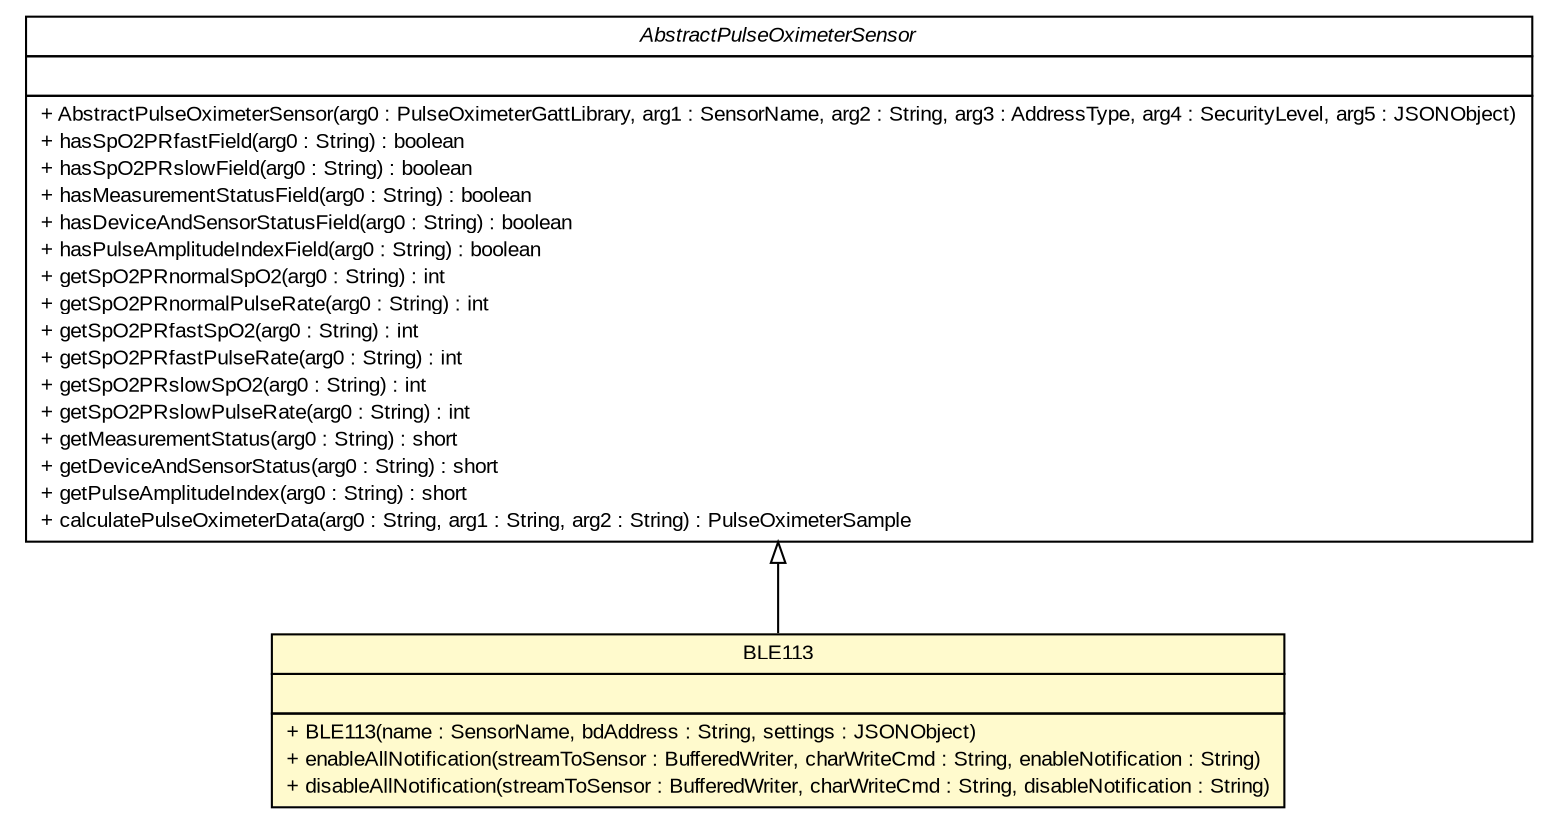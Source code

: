 #!/usr/local/bin/dot
#
# Class diagram 
# Generated by UMLGraph version R5_6 (http://www.umlgraph.org/)
#

digraph G {
	edge [fontname="arial",fontsize=10,labelfontname="arial",labelfontsize=10];
	node [fontname="arial",fontsize=10,shape=plaintext];
	nodesep=0.25;
	ranksep=0.5;
	// de.fhg.fit.biomos.sensorplatform.sensor.BLE113
	c11 [label=<<table title="de.fhg.fit.biomos.sensorplatform.sensor.BLE113" border="0" cellborder="1" cellspacing="0" cellpadding="2" port="p" bgcolor="lemonChiffon" href="./BLE113.html">
		<tr><td><table border="0" cellspacing="0" cellpadding="1">
<tr><td align="center" balign="center"> BLE113 </td></tr>
		</table></td></tr>
		<tr><td><table border="0" cellspacing="0" cellpadding="1">
<tr><td align="left" balign="left">  </td></tr>
		</table></td></tr>
		<tr><td><table border="0" cellspacing="0" cellpadding="1">
<tr><td align="left" balign="left"> + BLE113(name : SensorName, bdAddress : String, settings : JSONObject) </td></tr>
<tr><td align="left" balign="left"> + enableAllNotification(streamToSensor : BufferedWriter, charWriteCmd : String, enableNotification : String) </td></tr>
<tr><td align="left" balign="left"> + disableAllNotification(streamToSensor : BufferedWriter, charWriteCmd : String, disableNotification : String) </td></tr>
		</table></td></tr>
		</table>>, URL="./BLE113.html", fontname="arial", fontcolor="black", fontsize=10.0];
	//de.fhg.fit.biomos.sensorplatform.sensor.BLE113 extends de.fhg.fit.biomos.sensorplatform.sensor.AbstractPulseOximeterSensor
	c14:p -> c11:p [dir=back,arrowtail=empty];
	// de.fhg.fit.biomos.sensorplatform.sensor.AbstractPulseOximeterSensor
	c14 [label=<<table title="de.fhg.fit.biomos.sensorplatform.sensor.AbstractPulseOximeterSensor" border="0" cellborder="1" cellspacing="0" cellpadding="2" port="p" href="http://java.sun.com/j2se/1.4.2/docs/api/de/fhg/fit/biomos/sensorplatform/sensor/AbstractPulseOximeterSensor.html">
		<tr><td><table border="0" cellspacing="0" cellpadding="1">
<tr><td align="center" balign="center"><font face="arial italic"> AbstractPulseOximeterSensor </font></td></tr>
		</table></td></tr>
		<tr><td><table border="0" cellspacing="0" cellpadding="1">
<tr><td align="left" balign="left">  </td></tr>
		</table></td></tr>
		<tr><td><table border="0" cellspacing="0" cellpadding="1">
<tr><td align="left" balign="left"> + AbstractPulseOximeterSensor(arg0 : PulseOximeterGattLibrary, arg1 : SensorName, arg2 : String, arg3 : AddressType, arg4 : SecurityLevel, arg5 : JSONObject) </td></tr>
<tr><td align="left" balign="left"> + hasSpO2PRfastField(arg0 : String) : boolean </td></tr>
<tr><td align="left" balign="left"> + hasSpO2PRslowField(arg0 : String) : boolean </td></tr>
<tr><td align="left" balign="left"> + hasMeasurementStatusField(arg0 : String) : boolean </td></tr>
<tr><td align="left" balign="left"> + hasDeviceAndSensorStatusField(arg0 : String) : boolean </td></tr>
<tr><td align="left" balign="left"> + hasPulseAmplitudeIndexField(arg0 : String) : boolean </td></tr>
<tr><td align="left" balign="left"> + getSpO2PRnormalSpO2(arg0 : String) : int </td></tr>
<tr><td align="left" balign="left"> + getSpO2PRnormalPulseRate(arg0 : String) : int </td></tr>
<tr><td align="left" balign="left"> + getSpO2PRfastSpO2(arg0 : String) : int </td></tr>
<tr><td align="left" balign="left"> + getSpO2PRfastPulseRate(arg0 : String) : int </td></tr>
<tr><td align="left" balign="left"> + getSpO2PRslowSpO2(arg0 : String) : int </td></tr>
<tr><td align="left" balign="left"> + getSpO2PRslowPulseRate(arg0 : String) : int </td></tr>
<tr><td align="left" balign="left"> + getMeasurementStatus(arg0 : String) : short </td></tr>
<tr><td align="left" balign="left"> + getDeviceAndSensorStatus(arg0 : String) : short </td></tr>
<tr><td align="left" balign="left"> + getPulseAmplitudeIndex(arg0 : String) : short </td></tr>
<tr><td align="left" balign="left"> + calculatePulseOximeterData(arg0 : String, arg1 : String, arg2 : String) : PulseOximeterSample </td></tr>
		</table></td></tr>
		</table>>, URL="http://java.sun.com/j2se/1.4.2/docs/api/de/fhg/fit/biomos/sensorplatform/sensor/AbstractPulseOximeterSensor.html", fontname="arial", fontcolor="black", fontsize=10.0];
}

